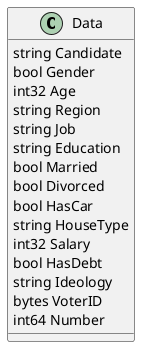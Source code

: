 @startuml survey-class

class Data {
	string Candidate
	bool Gender
	int32 Age
	string Region
	string Job
	string Education
	bool Married
	bool Divorced
	bool HasCar
	string HouseType
	int32 Salary
	bool HasDebt
	string Ideology
	bytes VoterID
	int64 Number
}

@enduml